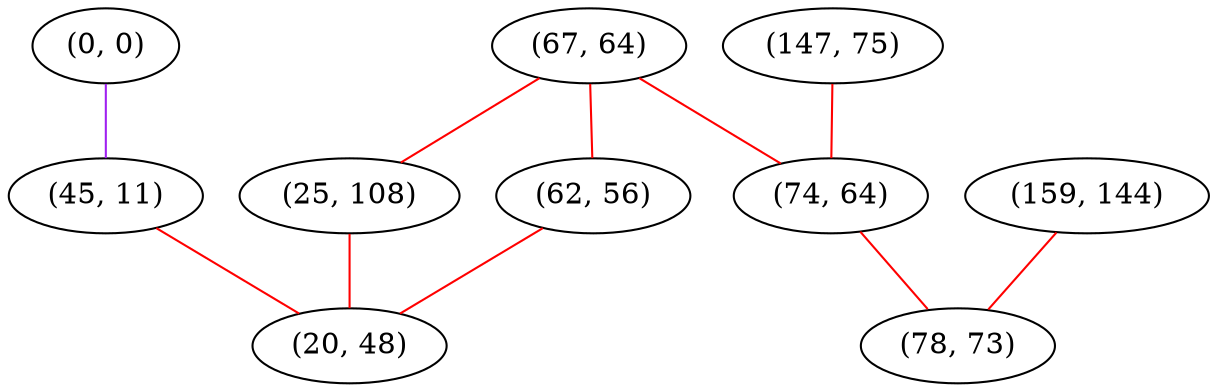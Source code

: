 graph "" {
"(0, 0)";
"(67, 64)";
"(159, 144)";
"(25, 108)";
"(147, 75)";
"(74, 64)";
"(78, 73)";
"(45, 11)";
"(62, 56)";
"(20, 48)";
"(0, 0)" -- "(45, 11)"  [color=purple, key=0, weight=4];
"(67, 64)" -- "(74, 64)"  [color=red, key=0, weight=1];
"(67, 64)" -- "(62, 56)"  [color=red, key=0, weight=1];
"(67, 64)" -- "(25, 108)"  [color=red, key=0, weight=1];
"(159, 144)" -- "(78, 73)"  [color=red, key=0, weight=1];
"(25, 108)" -- "(20, 48)"  [color=red, key=0, weight=1];
"(147, 75)" -- "(74, 64)"  [color=red, key=0, weight=1];
"(74, 64)" -- "(78, 73)"  [color=red, key=0, weight=1];
"(45, 11)" -- "(20, 48)"  [color=red, key=0, weight=1];
"(62, 56)" -- "(20, 48)"  [color=red, key=0, weight=1];
}

